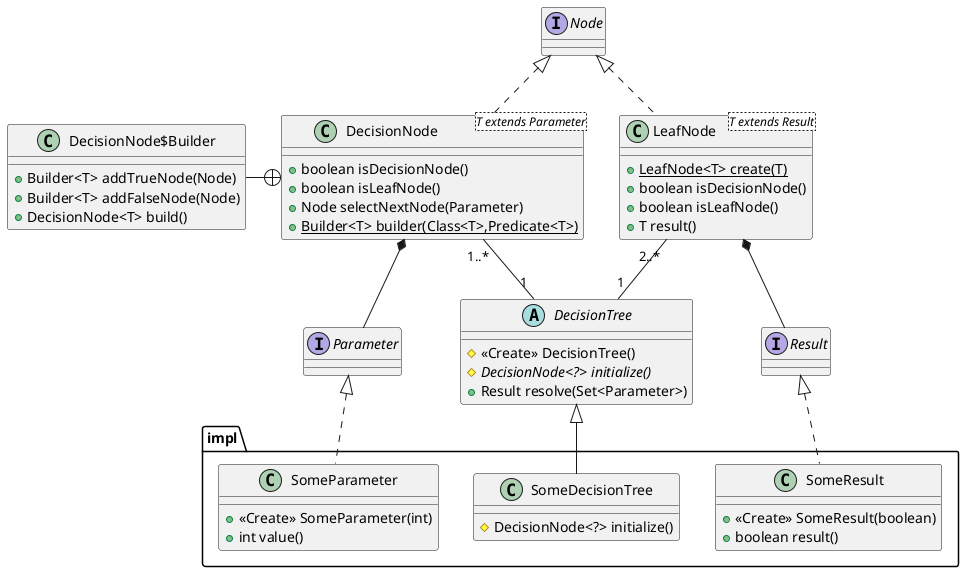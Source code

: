 @startuml
interface Node {}
interface Parameter {}
interface Result {}

class DecisionNode<T extends Parameter> {
    + boolean isDecisionNode()
    + boolean isLeafNode()
    + Node selectNextNode(Parameter)
    + {static} Builder<T> builder(Class<T>,Predicate<T>)
}

class DecisionNode$Builder {
    + Builder<T> addTrueNode(Node)
    + Builder<T> addFalseNode(Node)
    + DecisionNode<T> build()
}
DecisionNode$Builder -+ DecisionNode

class LeafNode<T extends Result> {
    + {static} LeafNode<T> create(T)
    + boolean isDecisionNode()
    + boolean isLeafNode()
    + T result()
}
Node <|.. LeafNode

abstract class DecisionTree {
    # <<Create>> DecisionTree()
    # {abstract}DecisionNode<?> initialize()
    + Result resolve(Set<Parameter>)
}
Node <|.. DecisionNode

DecisionNode *-- Parameter
LeafNode *-- Result
DecisionNode "1..*" -- "1" DecisionTree
LeafNode "2..*" -- "1" DecisionTree

class impl.SomeParameter {
    + <<Create>> SomeParameter(int)
    + int value()
}
Parameter <|.. SomeParameter

class impl.SomeResult {
    + <<Create>> SomeResult(boolean)
    + boolean result()
}
Result <|.. SomeResult

class impl.SomeDecisionTree {
    # DecisionNode<?> initialize()
}
DecisionTree <|-- impl.SomeDecisionTree

@enduml